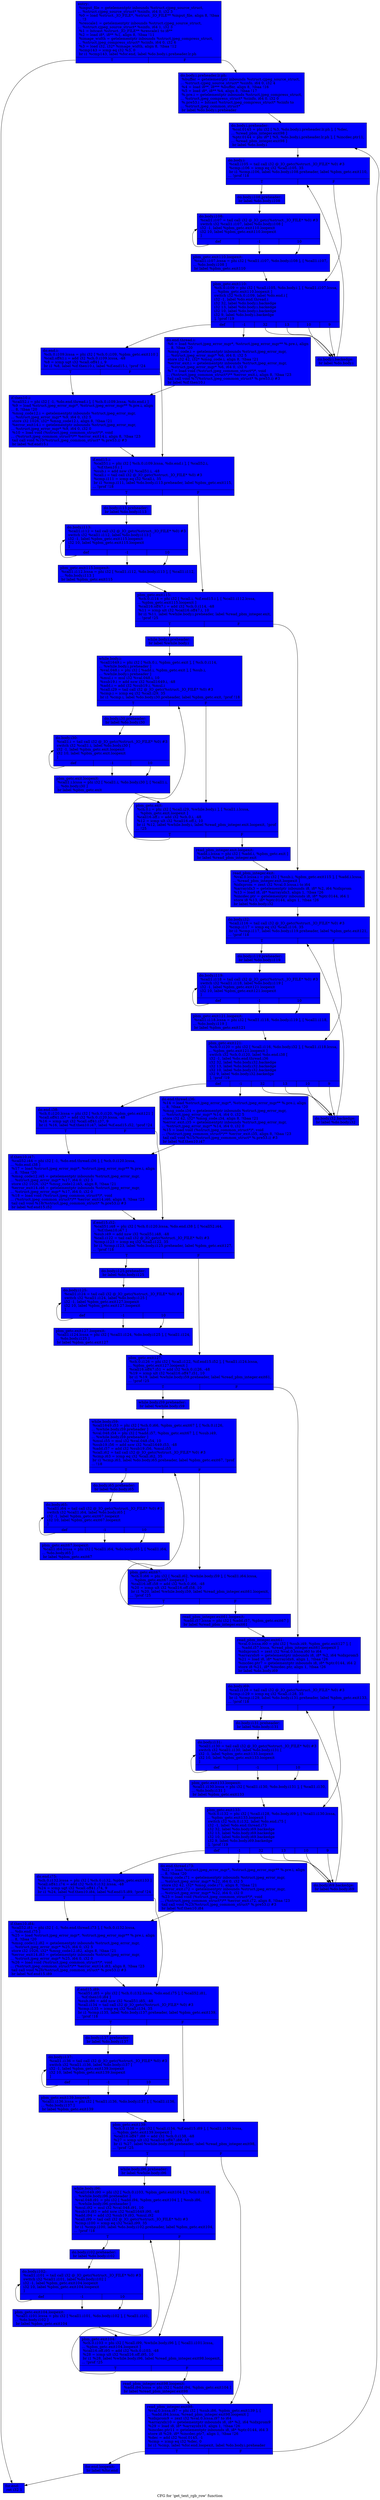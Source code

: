 digraph "CFG for 'get_text_rgb_row' function" {
	label="CFG for 'get_text_rgb_row' function";

	Node0x57ffdf0 [shape=record, style = filled, fillcolor = blue, label="{entry:\l  %input_file = getelementptr inbounds %struct.cjpeg_source_struct,\l... %struct.cjpeg_source_struct* %sinfo, i64 0, i32 3\l  %0 = load %struct._IO_FILE*, %struct._IO_FILE** %input_file, align 8, !tbaa\l... !3\l  %rescale1 = getelementptr inbounds %struct.cjpeg_source_struct,\l... %struct.cjpeg_source_struct* %sinfo, i64 1, i32 3\l  %1 = bitcast %struct._IO_FILE** %rescale1 to i8**\l  %2 = load i8*, i8** %1, align 8, !tbaa !11\l  %image_width = getelementptr inbounds %struct.jpeg_compress_struct,\l... %struct.jpeg_compress_struct* %cinfo, i64 0, i32 6\l  %3 = load i32, i32* %image_width, align 8, !tbaa !12\l  %cmp143 = icmp eq i32 %3, 0\l  br i1 %cmp143, label %for.end, label %do.body.i.preheader.lr.ph\l|{<s0>T|<s1>F}}"];
	Node0x57ffdf0:s0 -> Node0x5816750;
	Node0x57ffdf0:s1 -> Node0x5816830;
	Node0x5816830 [shape=record, style = filled, fillcolor = blue, label="{do.body.i.preheader.lr.ph:                        \l  %buffer = getelementptr inbounds %struct.cjpeg_source_struct,\l... %struct.cjpeg_source_struct* %sinfo, i64 0, i32 4\l  %4 = load i8**, i8*** %buffer, align 8, !tbaa !16\l  %5 = load i8*, i8** %4, align 8, !tbaa !17\l  %.pre.i = getelementptr inbounds %struct.jpeg_compress_struct,\l... %struct.jpeg_compress_struct* %cinfo, i64 0, i32 0\l  %.pre53.i = bitcast %struct.jpeg_compress_struct* %cinfo to\l... %struct.jpeg_common_struct*\l  br label %do.body.i.preheader\l}"];
	Node0x5816830 -> Node0x5817270;
	Node0x5817270 [shape=record, style = filled, fillcolor = blue, label="{do.body.i.preheader:                              \l  %col.0145 = phi i32 [ %3, %do.body.i.preheader.lr.ph ], [ %dec,\l... %read_pbm_integer.exit98 ]\l  %ptr.0144 = phi i8* [ %5, %do.body.i.preheader.lr.ph ], [ %incdec.ptr11,\l... %read_pbm_integer.exit98 ]\l  br label %do.body.i\l}"];
	Node0x5817270 -> Node0x5817830;
	Node0x5817830 [shape=record, style = filled, fillcolor = blue, label="{do.body.i:                                        \l  %call.i105 = tail call i32 @_IO_getc(%struct._IO_FILE* %0) #3\l  %cmp.i106 = icmp eq i32 %call.i105, 35\l  br i1 %cmp.i106, label %do.body.i108.preheader, label %pbm_getc.exit110,\l... !prof !18\l|{<s0>T|<s1>F}}"];
	Node0x5817830:s0 -> Node0x5817b70;
	Node0x5817830:s1 -> Node0x5817bf0;
	Node0x5817b70 [shape=record, style = filled, fillcolor = blue, label="{do.body.i108.preheader:                           \l  br label %do.body.i108\l}"];
	Node0x5817b70 -> Node0x5817d80;
	Node0x5817d80 [shape=record, style = filled, fillcolor = blue, label="{do.body.i108:                                     \l  %call1.i107 = tail call i32 @_IO_getc(%struct._IO_FILE* %0) #3\l  switch i32 %call1.i107, label %do.body.i108 [\l    i32 -1, label %pbm_getc.exit110.loopexit\l    i32 10, label %pbm_getc.exit110.loopexit\l  ]\l|{<s0>def|<s1>-1|<s2>10}}"];
	Node0x5817d80:s0 -> Node0x5817d80;
	Node0x5817d80:s1 -> Node0x5817f90;
	Node0x5817d80:s2 -> Node0x5817f90;
	Node0x5817f90 [shape=record, style = filled, fillcolor = blue, label="{pbm_getc.exit110.loopexit:                        \l  %call1.i107.lcssa = phi i32 [ %call1.i107, %do.body.i108 ], [ %call1.i107,\l... %do.body.i108 ]\l  br label %pbm_getc.exit110\l}"];
	Node0x5817f90 -> Node0x5817bf0;
	Node0x5817bf0 [shape=record, style = filled, fillcolor = blue, label="{pbm_getc.exit110:                                 \l  %ch.0.i109 = phi i32 [ %call.i105, %do.body.i ], [ %call1.i107.lcssa,\l... %pbm_getc.exit110.loopexit ]\l  switch i32 %ch.0.i109, label %do.end.i [\l    i32 -1, label %do.end.thread.i\l    i32 32, label %do.body.i.backedge\l    i32 13, label %do.body.i.backedge\l    i32 10, label %do.body.i.backedge\l    i32 9, label %do.body.i.backedge\l  ], !prof !19\l|{<s0>def|<s1>-1|<s2>32|<s3>13|<s4>10|<s5>9}}"];
	Node0x5817bf0:s0 -> Node0x58173d0;
	Node0x5817bf0:s1 -> Node0x58184f0;
	Node0x5817bf0:s2 -> Node0x5818600;
	Node0x5817bf0:s3 -> Node0x5818600;
	Node0x5817bf0:s4 -> Node0x5818600;
	Node0x5817bf0:s5 -> Node0x5818600;
	Node0x5818600 [shape=record, style = filled, fillcolor = blue, label="{do.body.i.backedge:                               \l  br label %do.body.i\l}"];
	Node0x5818600 -> Node0x5817830;
	Node0x58184f0 [shape=record, style = filled, fillcolor = blue, label="{do.end.thread.i:                                  \l  %6 = load %struct.jpeg_error_mgr*, %struct.jpeg_error_mgr** %.pre.i, align\l... 8, !tbaa !20\l  %msg_code.i = getelementptr inbounds %struct.jpeg_error_mgr,\l... %struct.jpeg_error_mgr* %6, i64 0, i32 5\l  store i32 42, i32* %msg_code.i, align 8, !tbaa !21\l  %error_exit.i = getelementptr inbounds %struct.jpeg_error_mgr,\l... %struct.jpeg_error_mgr* %6, i64 0, i32 0\l  %7 = load void (%struct.jpeg_common_struct*)*, void\l... (%struct.jpeg_common_struct*)** %error_exit.i, align 8, !tbaa !23\l  tail call void %7(%struct.jpeg_common_struct* %.pre53.i) #3\l  br label %if.then10.i\l}"];
	Node0x58184f0 -> Node0x5818b70;
	Node0x58173d0 [shape=record, style = filled, fillcolor = blue, label="{do.end.i:                                         \l  %ch.0.i109.lcssa = phi i32 [ %ch.0.i109, %pbm_getc.exit110 ]\l  %call.off41.i = add i32 %ch.0.i109.lcssa, -48\l  %8 = icmp ugt i32 %call.off41.i, 9\l  br i1 %8, label %if.then10.i, label %if.end15.i, !prof !24\l|{<s0>T|<s1>F}}"];
	Node0x58173d0:s0 -> Node0x5818b70;
	Node0x58173d0:s1 -> Node0x5816a80;
	Node0x5818b70 [shape=record, style = filled, fillcolor = blue, label="{if.then10.i:                                      \l  %call52.i = phi i32 [ -1, %do.end.thread.i ], [ %ch.0.i109.lcssa, %do.end.i ]\l  %9 = load %struct.jpeg_error_mgr*, %struct.jpeg_error_mgr** %.pre.i, align\l... 8, !tbaa !20\l  %msg_code12.i = getelementptr inbounds %struct.jpeg_error_mgr,\l... %struct.jpeg_error_mgr* %9, i64 0, i32 5\l  store i32 1026, i32* %msg_code12.i, align 8, !tbaa !21\l  %error_exit14.i = getelementptr inbounds %struct.jpeg_error_mgr,\l... %struct.jpeg_error_mgr* %9, i64 0, i32 0\l  %10 = load void (%struct.jpeg_common_struct*)*, void\l... (%struct.jpeg_common_struct*)** %error_exit14.i, align 8, !tbaa !23\l  tail call void %10(%struct.jpeg_common_struct* %.pre53.i) #3\l  br label %if.end15.i\l}"];
	Node0x5818b70 -> Node0x5816a80;
	Node0x5816a80 [shape=record, style = filled, fillcolor = blue, label="{if.end15.i:                                       \l  %call51.i = phi i32 [ %ch.0.i109.lcssa, %do.end.i ], [ %call52.i,\l... %if.then10.i ]\l  %sub.i = add nsw i32 %call51.i, -48\l  %call.i = tail call i32 @_IO_getc(%struct._IO_FILE* %0) #3\l  %cmp.i111 = icmp eq i32 %call.i, 35\l  br i1 %cmp.i111, label %do.body.i113.preheader, label %pbm_getc.exit115,\l... !prof !18\l|{<s0>T|<s1>F}}"];
	Node0x5816a80:s0 -> Node0x5819810;
	Node0x5816a80:s1 -> Node0x5819910;
	Node0x5819810 [shape=record, style = filled, fillcolor = blue, label="{do.body.i113.preheader:                           \l  br label %do.body.i113\l}"];
	Node0x5819810 -> Node0x5819aa0;
	Node0x5819aa0 [shape=record, style = filled, fillcolor = blue, label="{do.body.i113:                                     \l  %call1.i112 = tail call i32 @_IO_getc(%struct._IO_FILE* %0) #3\l  switch i32 %call1.i112, label %do.body.i113 [\l    i32 -1, label %pbm_getc.exit115.loopexit\l    i32 10, label %pbm_getc.exit115.loopexit\l  ]\l|{<s0>def|<s1>-1|<s2>10}}"];
	Node0x5819aa0:s0 -> Node0x5819aa0;
	Node0x5819aa0:s1 -> Node0x5819cb0;
	Node0x5819aa0:s2 -> Node0x5819cb0;
	Node0x5819cb0 [shape=record, style = filled, fillcolor = blue, label="{pbm_getc.exit115.loopexit:                        \l  %call1.i112.lcssa = phi i32 [ %call1.i112, %do.body.i113 ], [ %call1.i112,\l... %do.body.i113 ]\l  br label %pbm_getc.exit115\l}"];
	Node0x5819cb0 -> Node0x5819910;
	Node0x5819910 [shape=record, style = filled, fillcolor = blue, label="{pbm_getc.exit115:                                 \l  %ch.0.i114 = phi i32 [ %call.i, %if.end15.i ], [ %call1.i112.lcssa,\l... %pbm_getc.exit115.loopexit ]\l  %call16.off47.i = add i32 %ch.0.i114, -48\l  %11 = icmp ult i32 %call16.off47.i, 10\l  br i1 %11, label %while.body.i.preheader, label %read_pbm_integer.exit,\l... !prof !25\l|{<s0>T|<s1>F}}"];
	Node0x5819910:s0 -> Node0x5818300;
	Node0x5819910:s1 -> Node0x58183e0;
	Node0x5818300 [shape=record, style = filled, fillcolor = blue, label="{while.body.i.preheader:                           \l  br label %while.body.i\l}"];
	Node0x5818300 -> Node0x5817420;
	Node0x5817420 [shape=record, style = filled, fillcolor = blue, label="{while.body.i:                                     \l  %call1649.i = phi i32 [ %ch.0.i, %pbm_getc.exit ], [ %ch.0.i114,\l... %while.body.i.preheader ]\l  %val.048.i = phi i32 [ %add.i, %pbm_getc.exit ], [ %sub.i,\l... %while.body.i.preheader ]\l  %mul.i = mul i32 %val.048.i, 10\l  %sub19.i = add nsw i32 %call1649.i, -48\l  %add.i = add i32 %sub19.i, %mul.i\l  %call.i29 = tail call i32 @_IO_getc(%struct._IO_FILE* %0) #3\l  %cmp.i = icmp eq i32 %call.i29, 35\l  br i1 %cmp.i, label %do.body.i30.preheader, label %pbm_getc.exit, !prof !18\l|{<s0>T|<s1>F}}"];
	Node0x5817420:s0 -> Node0x581adc0;
	Node0x5817420:s1 -> Node0x581a720;
	Node0x581adc0 [shape=record, style = filled, fillcolor = blue, label="{do.body.i30.preheader:                            \l  br label %do.body.i30\l}"];
	Node0x581adc0 -> Node0x581aef0;
	Node0x581aef0 [shape=record, style = filled, fillcolor = blue, label="{do.body.i30:                                      \l  %call1.i = tail call i32 @_IO_getc(%struct._IO_FILE* %0) #3\l  switch i32 %call1.i, label %do.body.i30 [\l    i32 -1, label %pbm_getc.exit.loopexit\l    i32 10, label %pbm_getc.exit.loopexit\l  ]\l|{<s0>def|<s1>-1|<s2>10}}"];
	Node0x581aef0:s0 -> Node0x581aef0;
	Node0x581aef0:s1 -> Node0x581b0d0;
	Node0x581aef0:s2 -> Node0x581b0d0;
	Node0x581b0d0 [shape=record, style = filled, fillcolor = blue, label="{pbm_getc.exit.loopexit:                           \l  %call1.i.lcssa = phi i32 [ %call1.i, %do.body.i30 ], [ %call1.i,\l... %do.body.i30 ]\l  br label %pbm_getc.exit\l}"];
	Node0x581b0d0 -> Node0x581a720;
	Node0x581a720 [shape=record, style = filled, fillcolor = blue, label="{pbm_getc.exit:                                    \l  %ch.0.i = phi i32 [ %call.i29, %while.body.i ], [ %call1.i.lcssa,\l... %pbm_getc.exit.loopexit ]\l  %call16.off.i = add i32 %ch.0.i, -48\l  %12 = icmp ult i32 %call16.off.i, 10\l  br i1 %12, label %while.body.i, label %read_pbm_integer.exit.loopexit, !prof\l... !25\l|{<s0>T|<s1>F}}"];
	Node0x581a720:s0 -> Node0x5817420;
	Node0x581a720:s1 -> Node0x581b4d0;
	Node0x581b4d0 [shape=record, style = filled, fillcolor = blue, label="{read_pbm_integer.exit.loopexit:                   \l  %add.i.lcssa = phi i32 [ %add.i, %pbm_getc.exit ]\l  br label %read_pbm_integer.exit\l}"];
	Node0x581b4d0 -> Node0x58183e0;
	Node0x58183e0 [shape=record, style = filled, fillcolor = blue, label="{read_pbm_integer.exit:                            \l  %val.0.lcssa.i = phi i32 [ %sub.i, %pbm_getc.exit115 ], [ %add.i.lcssa,\l... %read_pbm_integer.exit.loopexit ]\l  %idxprom = zext i32 %val.0.lcssa.i to i64\l  %arrayidx3 = getelementptr inbounds i8, i8* %2, i64 %idxprom\l  %13 = load i8, i8* %arrayidx3, align 1, !tbaa !26\l  %incdec.ptr = getelementptr inbounds i8, i8* %ptr.0144, i64 1\l  store i8 %13, i8* %ptr.0144, align 1, !tbaa !26\l  br label %do.body.i32\l}"];
	Node0x58183e0 -> Node0x581b9b0;
	Node0x581b9b0 [shape=record, style = filled, fillcolor = blue, label="{do.body.i32:                                      \l  %call.i116 = tail call i32 @_IO_getc(%struct._IO_FILE* %0) #3\l  %cmp.i117 = icmp eq i32 %call.i116, 35\l  br i1 %cmp.i117, label %do.body.i119.preheader, label %pbm_getc.exit121,\l... !prof !18\l|{<s0>T|<s1>F}}"];
	Node0x581b9b0:s0 -> Node0x581bcd0;
	Node0x581b9b0:s1 -> Node0x581bd50;
	Node0x581bcd0 [shape=record, style = filled, fillcolor = blue, label="{do.body.i119.preheader:                           \l  br label %do.body.i119\l}"];
	Node0x581bcd0 -> Node0x581bee0;
	Node0x581bee0 [shape=record, style = filled, fillcolor = blue, label="{do.body.i119:                                     \l  %call1.i118 = tail call i32 @_IO_getc(%struct._IO_FILE* %0) #3\l  switch i32 %call1.i118, label %do.body.i119 [\l    i32 -1, label %pbm_getc.exit121.loopexit\l    i32 10, label %pbm_getc.exit121.loopexit\l  ]\l|{<s0>def|<s1>-1|<s2>10}}"];
	Node0x581bee0:s0 -> Node0x581bee0;
	Node0x581bee0:s1 -> Node0x581c0f0;
	Node0x581bee0:s2 -> Node0x581c0f0;
	Node0x581c0f0 [shape=record, style = filled, fillcolor = blue, label="{pbm_getc.exit121.loopexit:                        \l  %call1.i118.lcssa = phi i32 [ %call1.i118, %do.body.i119 ], [ %call1.i118,\l... %do.body.i119 ]\l  br label %pbm_getc.exit121\l}"];
	Node0x581c0f0 -> Node0x581bd50;
	Node0x581bd50 [shape=record, style = filled, fillcolor = blue, label="{pbm_getc.exit121:                                 \l  %ch.0.i120 = phi i32 [ %call.i116, %do.body.i32 ], [ %call1.i118.lcssa,\l... %pbm_getc.exit121.loopexit ]\l  switch i32 %ch.0.i120, label %do.end.i38 [\l    i32 -1, label %do.end.thread.i36\l    i32 32, label %do.body.i32.backedge\l    i32 13, label %do.body.i32.backedge\l    i32 10, label %do.body.i32.backedge\l    i32 9, label %do.body.i32.backedge\l  ], !prof !19\l|{<s0>def|<s1>-1|<s2>32|<s3>13|<s4>10|<s5>9}}"];
	Node0x581bd50:s0 -> Node0x581c3d0;
	Node0x581bd50:s1 -> Node0x581c4b0;
	Node0x581bd50:s2 -> Node0x581c590;
	Node0x581bd50:s3 -> Node0x581c590;
	Node0x581bd50:s4 -> Node0x581c590;
	Node0x581bd50:s5 -> Node0x581c590;
	Node0x581c590 [shape=record, style = filled, fillcolor = blue, label="{do.body.i32.backedge:                             \l  br label %do.body.i32\l}"];
	Node0x581c590 -> Node0x581b9b0;
	Node0x581c4b0 [shape=record, style = filled, fillcolor = blue, label="{do.end.thread.i36:                                \l  %14 = load %struct.jpeg_error_mgr*, %struct.jpeg_error_mgr** %.pre.i, align\l... 8, !tbaa !20\l  %msg_code.i34 = getelementptr inbounds %struct.jpeg_error_mgr,\l... %struct.jpeg_error_mgr* %14, i64 0, i32 5\l  store i32 42, i32* %msg_code.i34, align 8, !tbaa !21\l  %error_exit.i35 = getelementptr inbounds %struct.jpeg_error_mgr,\l... %struct.jpeg_error_mgr* %14, i64 0, i32 0\l  %15 = load void (%struct.jpeg_common_struct*)*, void\l... (%struct.jpeg_common_struct*)** %error_exit.i35, align 8, !tbaa !23\l  tail call void %15(%struct.jpeg_common_struct* %.pre53.i) #3\l  br label %if.then10.i47\l}"];
	Node0x581c4b0 -> Node0x581cb30;
	Node0x581c3d0 [shape=record, style = filled, fillcolor = blue, label="{do.end.i38:                                       \l  %ch.0.i120.lcssa = phi i32 [ %ch.0.i120, %pbm_getc.exit121 ]\l  %call.off41.i37 = add i32 %ch.0.i120.lcssa, -48\l  %16 = icmp ugt i32 %call.off41.i37, 9\l  br i1 %16, label %if.then10.i47, label %if.end15.i52, !prof !24\l|{<s0>T|<s1>F}}"];
	Node0x581c3d0:s0 -> Node0x581cb30;
	Node0x581c3d0:s1 -> Node0x5818ea0;
	Node0x581cb30 [shape=record, style = filled, fillcolor = blue, label="{if.then10.i47:                                    \l  %call52.i44 = phi i32 [ -1, %do.end.thread.i36 ], [ %ch.0.i120.lcssa,\l... %do.end.i38 ]\l  %17 = load %struct.jpeg_error_mgr*, %struct.jpeg_error_mgr** %.pre.i, align\l... 8, !tbaa !20\l  %msg_code12.i45 = getelementptr inbounds %struct.jpeg_error_mgr,\l... %struct.jpeg_error_mgr* %17, i64 0, i32 5\l  store i32 1026, i32* %msg_code12.i45, align 8, !tbaa !21\l  %error_exit14.i46 = getelementptr inbounds %struct.jpeg_error_mgr,\l... %struct.jpeg_error_mgr* %17, i64 0, i32 0\l  %18 = load void (%struct.jpeg_common_struct*)*, void\l... (%struct.jpeg_common_struct*)** %error_exit14.i46, align 8, !tbaa !23\l  tail call void %18(%struct.jpeg_common_struct* %.pre53.i) #3\l  br label %if.end15.i52\l}"];
	Node0x581cb30 -> Node0x5818ea0;
	Node0x5818ea0 [shape=record, style = filled, fillcolor = blue, label="{if.end15.i52:                                     \l  %call51.i48 = phi i32 [ %ch.0.i120.lcssa, %do.end.i38 ], [ %call52.i44,\l... %if.then10.i47 ]\l  %sub.i49 = add nsw i32 %call51.i48, -48\l  %call.i122 = tail call i32 @_IO_getc(%struct._IO_FILE* %0) #3\l  %cmp.i123 = icmp eq i32 %call.i122, 35\l  br i1 %cmp.i123, label %do.body.i125.preheader, label %pbm_getc.exit127,\l... !prof !18\l|{<s0>T|<s1>F}}"];
	Node0x5818ea0:s0 -> Node0x581a000;
	Node0x5818ea0:s1 -> Node0x581a0e0;
	Node0x581a000 [shape=record, style = filled, fillcolor = blue, label="{do.body.i125.preheader:                           \l  br label %do.body.i125\l}"];
	Node0x581a000 -> Node0x581a270;
	Node0x581a270 [shape=record, style = filled, fillcolor = blue, label="{do.body.i125:                                     \l  %call1.i124 = tail call i32 @_IO_getc(%struct._IO_FILE* %0) #3\l  switch i32 %call1.i124, label %do.body.i125 [\l    i32 -1, label %pbm_getc.exit127.loopexit\l    i32 10, label %pbm_getc.exit127.loopexit\l  ]\l|{<s0>def|<s1>-1|<s2>10}}"];
	Node0x581a270:s0 -> Node0x581a270;
	Node0x581a270:s1 -> Node0x581a480;
	Node0x581a270:s2 -> Node0x581a480;
	Node0x581a480 [shape=record, style = filled, fillcolor = blue, label="{pbm_getc.exit127.loopexit:                        \l  %call1.i124.lcssa = phi i32 [ %call1.i124, %do.body.i125 ], [ %call1.i124,\l... %do.body.i125 ]\l  br label %pbm_getc.exit127\l}"];
	Node0x581a480 -> Node0x581a0e0;
	Node0x581a0e0 [shape=record, style = filled, fillcolor = blue, label="{pbm_getc.exit127:                                 \l  %ch.0.i126 = phi i32 [ %call.i122, %if.end15.i52 ], [ %call1.i124.lcssa,\l... %pbm_getc.exit127.loopexit ]\l  %call16.off47.i51 = add i32 %ch.0.i126, -48\l  %19 = icmp ult i32 %call16.off47.i51, 10\l  br i1 %19, label %while.body.i59.preheader, label %read_pbm_integer.exit61,\l... !prof !25\l|{<s0>T|<s1>F}}"];
	Node0x581a0e0:s0 -> Node0x581eae0;
	Node0x581a0e0:s1 -> Node0x581ec00;
	Node0x581eae0 [shape=record, style = filled, fillcolor = blue, label="{while.body.i59.preheader:                         \l  br label %while.body.i59\l}"];
	Node0x581eae0 -> Node0x581ed70;
	Node0x581ed70 [shape=record, style = filled, fillcolor = blue, label="{while.body.i59:                                   \l  %call1649.i53 = phi i32 [ %ch.0.i66, %pbm_getc.exit67 ], [ %ch.0.i126,\l... %while.body.i59.preheader ]\l  %val.048.i54 = phi i32 [ %add.i57, %pbm_getc.exit67 ], [ %sub.i49,\l... %while.body.i59.preheader ]\l  %mul.i55 = mul i32 %val.048.i54, 10\l  %sub19.i56 = add nsw i32 %call1649.i53, -48\l  %add.i57 = add i32 %sub19.i56, %mul.i55\l  %call.i62 = tail call i32 @_IO_getc(%struct._IO_FILE* %0) #3\l  %cmp.i63 = icmp eq i32 %call.i62, 35\l  br i1 %cmp.i63, label %do.body.i65.preheader, label %pbm_getc.exit67, !prof\l... !18\l|{<s0>T|<s1>F}}"];
	Node0x581ed70:s0 -> Node0x581f510;
	Node0x581ed70:s1 -> Node0x581ee60;
	Node0x581f510 [shape=record, style = filled, fillcolor = blue, label="{do.body.i65.preheader:                            \l  br label %do.body.i65\l}"];
	Node0x581f510 -> Node0x581f640;
	Node0x581f640 [shape=record, style = filled, fillcolor = blue, label="{do.body.i65:                                      \l  %call1.i64 = tail call i32 @_IO_getc(%struct._IO_FILE* %0) #3\l  switch i32 %call1.i64, label %do.body.i65 [\l    i32 -1, label %pbm_getc.exit67.loopexit\l    i32 10, label %pbm_getc.exit67.loopexit\l  ]\l|{<s0>def|<s1>-1|<s2>10}}"];
	Node0x581f640:s0 -> Node0x581f640;
	Node0x581f640:s1 -> Node0x581f850;
	Node0x581f640:s2 -> Node0x581f850;
	Node0x581f850 [shape=record, style = filled, fillcolor = blue, label="{pbm_getc.exit67.loopexit:                         \l  %call1.i64.lcssa = phi i32 [ %call1.i64, %do.body.i65 ], [ %call1.i64,\l... %do.body.i65 ]\l  br label %pbm_getc.exit67\l}"];
	Node0x581f850 -> Node0x581ee60;
	Node0x581ee60 [shape=record, style = filled, fillcolor = blue, label="{pbm_getc.exit67:                                  \l  %ch.0.i66 = phi i32 [ %call.i62, %while.body.i59 ], [ %call1.i64.lcssa,\l... %pbm_getc.exit67.loopexit ]\l  %call16.off.i58 = add i32 %ch.0.i66, -48\l  %20 = icmp ult i32 %call16.off.i58, 10\l  br i1 %20, label %while.body.i59, label %read_pbm_integer.exit61.loopexit,\l... !prof !25\l|{<s0>T|<s1>F}}"];
	Node0x581ee60:s0 -> Node0x581ed70;
	Node0x581ee60:s1 -> Node0x581fc00;
	Node0x581fc00 [shape=record, style = filled, fillcolor = blue, label="{read_pbm_integer.exit61.loopexit:                 \l  %add.i57.lcssa = phi i32 [ %add.i57, %pbm_getc.exit67 ]\l  br label %read_pbm_integer.exit61\l}"];
	Node0x581fc00 -> Node0x581ec00;
	Node0x581ec00 [shape=record, style = filled, fillcolor = blue, label="{read_pbm_integer.exit61:                          \l  %val.0.lcssa.i60 = phi i32 [ %sub.i49, %pbm_getc.exit127 ], [\l... %add.i57.lcssa, %read_pbm_integer.exit61.loopexit ]\l  %idxprom5 = zext i32 %val.0.lcssa.i60 to i64\l  %arrayidx6 = getelementptr inbounds i8, i8* %2, i64 %idxprom5\l  %21 = load i8, i8* %arrayidx6, align 1, !tbaa !26\l  %incdec.ptr7 = getelementptr inbounds i8, i8* %ptr.0144, i64 2\l  store i8 %21, i8* %incdec.ptr, align 1, !tbaa !26\l  br label %do.body.i69\l}"];
	Node0x581ec00 -> Node0x5820110;
	Node0x5820110 [shape=record, style = filled, fillcolor = blue, label="{do.body.i69:                                      \l  %call.i128 = tail call i32 @_IO_getc(%struct._IO_FILE* %0) #3\l  %cmp.i129 = icmp eq i32 %call.i128, 35\l  br i1 %cmp.i129, label %do.body.i131.preheader, label %pbm_getc.exit133,\l... !prof !18\l|{<s0>T|<s1>F}}"];
	Node0x5820110:s0 -> Node0x5820410;
	Node0x5820110:s1 -> Node0x5820490;
	Node0x5820410 [shape=record, style = filled, fillcolor = blue, label="{do.body.i131.preheader:                           \l  br label %do.body.i131\l}"];
	Node0x5820410 -> Node0x5820620;
	Node0x5820620 [shape=record, style = filled, fillcolor = blue, label="{do.body.i131:                                     \l  %call1.i130 = tail call i32 @_IO_getc(%struct._IO_FILE* %0) #3\l  switch i32 %call1.i130, label %do.body.i131 [\l    i32 -1, label %pbm_getc.exit133.loopexit\l    i32 10, label %pbm_getc.exit133.loopexit\l  ]\l|{<s0>def|<s1>-1|<s2>10}}"];
	Node0x5820620:s0 -> Node0x5820620;
	Node0x5820620:s1 -> Node0x5820830;
	Node0x5820620:s2 -> Node0x5820830;
	Node0x5820830 [shape=record, style = filled, fillcolor = blue, label="{pbm_getc.exit133.loopexit:                        \l  %call1.i130.lcssa = phi i32 [ %call1.i130, %do.body.i131 ], [ %call1.i130,\l... %do.body.i131 ]\l  br label %pbm_getc.exit133\l}"];
	Node0x5820830 -> Node0x5820490;
	Node0x5820490 [shape=record, style = filled, fillcolor = blue, label="{pbm_getc.exit133:                                 \l  %ch.0.i132 = phi i32 [ %call.i128, %do.body.i69 ], [ %call1.i130.lcssa,\l... %pbm_getc.exit133.loopexit ]\l  switch i32 %ch.0.i132, label %do.end.i75 [\l    i32 -1, label %do.end.thread.i73\l    i32 32, label %do.body.i69.backedge\l    i32 13, label %do.body.i69.backedge\l    i32 10, label %do.body.i69.backedge\l    i32 9, label %do.body.i69.backedge\l  ], !prof !19\l|{<s0>def|<s1>-1|<s2>32|<s3>13|<s4>10|<s5>9}}"];
	Node0x5820490:s0 -> Node0x5820b50;
	Node0x5820490:s1 -> Node0x5820c30;
	Node0x5820490:s2 -> Node0x5820d10;
	Node0x5820490:s3 -> Node0x5820d10;
	Node0x5820490:s4 -> Node0x5820d10;
	Node0x5820490:s5 -> Node0x5820d10;
	Node0x5820d10 [shape=record, style = filled, fillcolor = blue, label="{do.body.i69.backedge:                             \l  br label %do.body.i69\l}"];
	Node0x5820d10 -> Node0x5820110;
	Node0x5820c30 [shape=record, style = filled, fillcolor = blue, label="{do.end.thread.i73:                                \l  %22 = load %struct.jpeg_error_mgr*, %struct.jpeg_error_mgr** %.pre.i, align\l... 8, !tbaa !20\l  %msg_code.i71 = getelementptr inbounds %struct.jpeg_error_mgr,\l... %struct.jpeg_error_mgr* %22, i64 0, i32 5\l  store i32 42, i32* %msg_code.i71, align 8, !tbaa !21\l  %error_exit.i72 = getelementptr inbounds %struct.jpeg_error_mgr,\l... %struct.jpeg_error_mgr* %22, i64 0, i32 0\l  %23 = load void (%struct.jpeg_common_struct*)*, void\l... (%struct.jpeg_common_struct*)** %error_exit.i72, align 8, !tbaa !23\l  tail call void %23(%struct.jpeg_common_struct* %.pre53.i) #3\l  br label %if.then10.i84\l}"];
	Node0x5820c30 -> Node0x58212b0;
	Node0x5820b50 [shape=record, style = filled, fillcolor = blue, label="{do.end.i75:                                       \l  %ch.0.i132.lcssa = phi i32 [ %ch.0.i132, %pbm_getc.exit133 ]\l  %call.off41.i74 = add i32 %ch.0.i132.lcssa, -48\l  %24 = icmp ugt i32 %call.off41.i74, 9\l  br i1 %24, label %if.then10.i84, label %if.end15.i89, !prof !24\l|{<s0>T|<s1>F}}"];
	Node0x5820b50:s0 -> Node0x58212b0;
	Node0x5820b50:s1 -> Node0x5821550;
	Node0x58212b0 [shape=record, style = filled, fillcolor = blue, label="{if.then10.i84:                                    \l  %call52.i81 = phi i32 [ -1, %do.end.thread.i73 ], [ %ch.0.i132.lcssa,\l... %do.end.i75 ]\l  %25 = load %struct.jpeg_error_mgr*, %struct.jpeg_error_mgr** %.pre.i, align\l... 8, !tbaa !20\l  %msg_code12.i82 = getelementptr inbounds %struct.jpeg_error_mgr,\l... %struct.jpeg_error_mgr* %25, i64 0, i32 5\l  store i32 1026, i32* %msg_code12.i82, align 8, !tbaa !21\l  %error_exit14.i83 = getelementptr inbounds %struct.jpeg_error_mgr,\l... %struct.jpeg_error_mgr* %25, i64 0, i32 0\l  %26 = load void (%struct.jpeg_common_struct*)*, void\l... (%struct.jpeg_common_struct*)** %error_exit14.i83, align 8, !tbaa !23\l  tail call void %26(%struct.jpeg_common_struct* %.pre53.i) #3\l  br label %if.end15.i89\l}"];
	Node0x58212b0 -> Node0x5821550;
	Node0x5821550 [shape=record, style = filled, fillcolor = blue, label="{if.end15.i89:                                     \l  %call51.i85 = phi i32 [ %ch.0.i132.lcssa, %do.end.i75 ], [ %call52.i81,\l... %if.then10.i84 ]\l  %sub.i86 = add nsw i32 %call51.i85, -48\l  %call.i134 = tail call i32 @_IO_getc(%struct._IO_FILE* %0) #3\l  %cmp.i135 = icmp eq i32 %call.i134, 35\l  br i1 %cmp.i135, label %do.body.i137.preheader, label %pbm_getc.exit139,\l... !prof !18\l|{<s0>T|<s1>F}}"];
	Node0x5821550:s0 -> Node0x5821eb0;
	Node0x5821550:s1 -> Node0x5821f90;
	Node0x5821eb0 [shape=record, style = filled, fillcolor = blue, label="{do.body.i137.preheader:                           \l  br label %do.body.i137\l}"];
	Node0x5821eb0 -> Node0x5822120;
	Node0x5822120 [shape=record, style = filled, fillcolor = blue, label="{do.body.i137:                                     \l  %call1.i136 = tail call i32 @_IO_getc(%struct._IO_FILE* %0) #3\l  switch i32 %call1.i136, label %do.body.i137 [\l    i32 -1, label %pbm_getc.exit139.loopexit\l    i32 10, label %pbm_getc.exit139.loopexit\l  ]\l|{<s0>def|<s1>-1|<s2>10}}"];
	Node0x5822120:s0 -> Node0x5822120;
	Node0x5822120:s1 -> Node0x5822330;
	Node0x5822120:s2 -> Node0x5822330;
	Node0x5822330 [shape=record, style = filled, fillcolor = blue, label="{pbm_getc.exit139.loopexit:                        \l  %call1.i136.lcssa = phi i32 [ %call1.i136, %do.body.i137 ], [ %call1.i136,\l... %do.body.i137 ]\l  br label %pbm_getc.exit139\l}"];
	Node0x5822330 -> Node0x5821f90;
	Node0x5821f90 [shape=record, style = filled, fillcolor = blue, label="{pbm_getc.exit139:                                 \l  %ch.0.i138 = phi i32 [ %call.i134, %if.end15.i89 ], [ %call1.i136.lcssa,\l... %pbm_getc.exit139.loopexit ]\l  %call16.off47.i88 = add i32 %ch.0.i138, -48\l  %27 = icmp ult i32 %call16.off47.i88, 10\l  br i1 %27, label %while.body.i96.preheader, label %read_pbm_integer.exit98,\l... !prof !25\l|{<s0>T|<s1>F}}"];
	Node0x5821f90:s0 -> Node0x58227b0;
	Node0x5821f90:s1 -> Node0x58174d0;
	Node0x58227b0 [shape=record, style = filled, fillcolor = blue, label="{while.body.i96.preheader:                         \l  br label %while.body.i96\l}"];
	Node0x58227b0 -> Node0x5803700;
	Node0x5803700 [shape=record, style = filled, fillcolor = blue, label="{while.body.i96:                                   \l  %call1649.i90 = phi i32 [ %ch.0.i103, %pbm_getc.exit104 ], [ %ch.0.i138,\l... %while.body.i96.preheader ]\l  %val.048.i91 = phi i32 [ %add.i94, %pbm_getc.exit104 ], [ %sub.i86,\l... %while.body.i96.preheader ]\l  %mul.i92 = mul i32 %val.048.i91, 10\l  %sub19.i93 = add nsw i32 %call1649.i90, -48\l  %add.i94 = add i32 %sub19.i93, %mul.i92\l  %call.i99 = tail call i32 @_IO_getc(%struct._IO_FILE* %0) #3\l  %cmp.i100 = icmp eq i32 %call.i99, 35\l  br i1 %cmp.i100, label %do.body.i102.preheader, label %pbm_getc.exit104,\l... !prof !18\l|{<s0>T|<s1>F}}"];
	Node0x5803700:s0 -> Node0x5803ed0;
	Node0x5803700:s1 -> Node0x58037f0;
	Node0x5803ed0 [shape=record, style = filled, fillcolor = blue, label="{do.body.i102.preheader:                           \l  br label %do.body.i102\l}"];
	Node0x5803ed0 -> Node0x5803fe0;
	Node0x5803fe0 [shape=record, style = filled, fillcolor = blue, label="{do.body.i102:                                     \l  %call1.i101 = tail call i32 @_IO_getc(%struct._IO_FILE* %0) #3\l  switch i32 %call1.i101, label %do.body.i102 [\l    i32 -1, label %pbm_getc.exit104.loopexit\l    i32 10, label %pbm_getc.exit104.loopexit\l  ]\l|{<s0>def|<s1>-1|<s2>10}}"];
	Node0x5803fe0:s0 -> Node0x5803fe0;
	Node0x5803fe0:s1 -> Node0x58041f0;
	Node0x5803fe0:s2 -> Node0x58041f0;
	Node0x58041f0 [shape=record, style = filled, fillcolor = blue, label="{pbm_getc.exit104.loopexit:                        \l  %call1.i101.lcssa = phi i32 [ %call1.i101, %do.body.i102 ], [ %call1.i101,\l... %do.body.i102 ]\l  br label %pbm_getc.exit104\l}"];
	Node0x58041f0 -> Node0x58037f0;
	Node0x58037f0 [shape=record, style = filled, fillcolor = blue, label="{pbm_getc.exit104:                                 \l  %ch.0.i103 = phi i32 [ %call.i99, %while.body.i96 ], [ %call1.i101.lcssa,\l... %pbm_getc.exit104.loopexit ]\l  %call16.off.i95 = add i32 %ch.0.i103, -48\l  %28 = icmp ult i32 %call16.off.i95, 10\l  br i1 %28, label %while.body.i96, label %read_pbm_integer.exit98.loopexit,\l... !prof !25\l|{<s0>T|<s1>F}}"];
	Node0x58037f0:s0 -> Node0x5803700;
	Node0x58037f0:s1 -> Node0x58045d0;
	Node0x58045d0 [shape=record, style = filled, fillcolor = blue, label="{read_pbm_integer.exit98.loopexit:                 \l  %add.i94.lcssa = phi i32 [ %add.i94, %pbm_getc.exit104 ]\l  br label %read_pbm_integer.exit98\l}"];
	Node0x58045d0 -> Node0x58174d0;
	Node0x58174d0 [shape=record, style = filled, fillcolor = blue, label="{read_pbm_integer.exit98:                          \l  %val.0.lcssa.i97 = phi i32 [ %sub.i86, %pbm_getc.exit139 ], [\l... %add.i94.lcssa, %read_pbm_integer.exit98.loopexit ]\l  %idxprom9 = zext i32 %val.0.lcssa.i97 to i64\l  %arrayidx10 = getelementptr inbounds i8, i8* %2, i64 %idxprom9\l  %29 = load i8, i8* %arrayidx10, align 1, !tbaa !26\l  %incdec.ptr11 = getelementptr inbounds i8, i8* %ptr.0144, i64 3\l  store i8 %29, i8* %incdec.ptr7, align 1, !tbaa !26\l  %dec = add i32 %col.0145, -1\l  %cmp = icmp eq i32 %dec, 0\l  br i1 %cmp, label %for.end.loopexit, label %do.body.i.preheader\l|{<s0>T|<s1>F}}"];
	Node0x58174d0:s0 -> Node0x5804bf0;
	Node0x58174d0:s1 -> Node0x5817270;
	Node0x5804bf0 [shape=record, style = filled, fillcolor = blue, label="{for.end.loopexit:                                 \l  br label %for.end\l}"];
	Node0x5804bf0 -> Node0x5816750;
	Node0x5816750 [shape=record, style = filled, fillcolor = blue, label="{for.end:                                          \l  ret i32 1\l}"];
}
